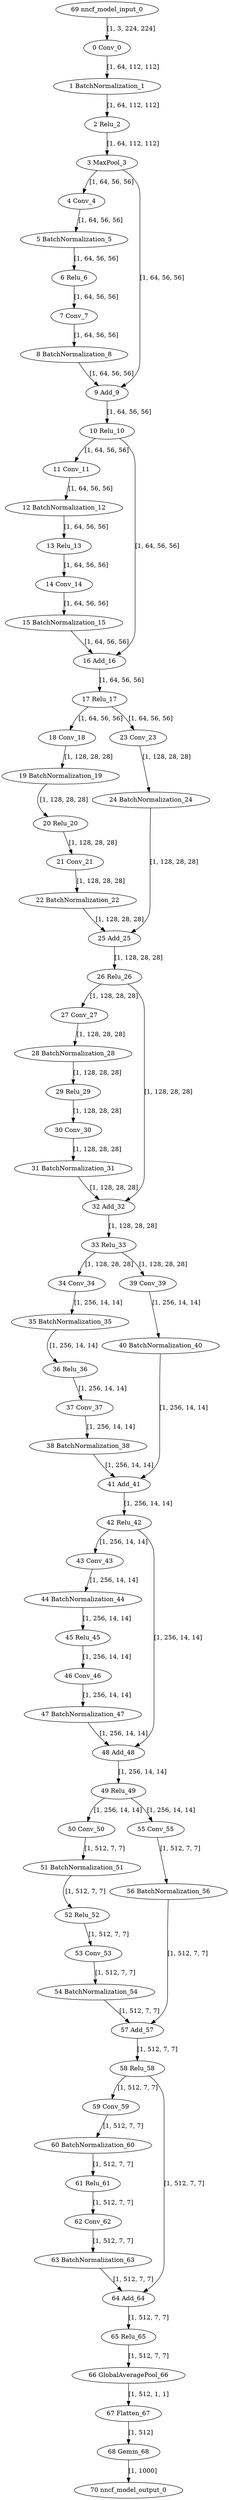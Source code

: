 strict digraph  {
"0 Conv_0" [id=0, type=Conv];
"1 BatchNormalization_1" [id=1, type=BatchNormalization];
"2 Relu_2" [id=2, type=Relu];
"3 MaxPool_3" [id=3, type=MaxPool];
"4 Conv_4" [id=4, type=Conv];
"5 BatchNormalization_5" [id=5, type=BatchNormalization];
"6 Relu_6" [id=6, type=Relu];
"7 Conv_7" [id=7, type=Conv];
"8 BatchNormalization_8" [id=8, type=BatchNormalization];
"9 Add_9" [id=9, type=Add];
"10 Relu_10" [id=10, type=Relu];
"11 Conv_11" [id=11, type=Conv];
"12 BatchNormalization_12" [id=12, type=BatchNormalization];
"13 Relu_13" [id=13, type=Relu];
"14 Conv_14" [id=14, type=Conv];
"15 BatchNormalization_15" [id=15, type=BatchNormalization];
"16 Add_16" [id=16, type=Add];
"17 Relu_17" [id=17, type=Relu];
"18 Conv_18" [id=18, type=Conv];
"19 BatchNormalization_19" [id=19, type=BatchNormalization];
"20 Relu_20" [id=20, type=Relu];
"21 Conv_21" [id=21, type=Conv];
"22 BatchNormalization_22" [id=22, type=BatchNormalization];
"23 Conv_23" [id=23, type=Conv];
"24 BatchNormalization_24" [id=24, type=BatchNormalization];
"25 Add_25" [id=25, type=Add];
"26 Relu_26" [id=26, type=Relu];
"27 Conv_27" [id=27, type=Conv];
"28 BatchNormalization_28" [id=28, type=BatchNormalization];
"29 Relu_29" [id=29, type=Relu];
"30 Conv_30" [id=30, type=Conv];
"31 BatchNormalization_31" [id=31, type=BatchNormalization];
"32 Add_32" [id=32, type=Add];
"33 Relu_33" [id=33, type=Relu];
"34 Conv_34" [id=34, type=Conv];
"35 BatchNormalization_35" [id=35, type=BatchNormalization];
"36 Relu_36" [id=36, type=Relu];
"37 Conv_37" [id=37, type=Conv];
"38 BatchNormalization_38" [id=38, type=BatchNormalization];
"39 Conv_39" [id=39, type=Conv];
"40 BatchNormalization_40" [id=40, type=BatchNormalization];
"41 Add_41" [id=41, type=Add];
"42 Relu_42" [id=42, type=Relu];
"43 Conv_43" [id=43, type=Conv];
"44 BatchNormalization_44" [id=44, type=BatchNormalization];
"45 Relu_45" [id=45, type=Relu];
"46 Conv_46" [id=46, type=Conv];
"47 BatchNormalization_47" [id=47, type=BatchNormalization];
"48 Add_48" [id=48, type=Add];
"49 Relu_49" [id=49, type=Relu];
"50 Conv_50" [id=50, type=Conv];
"51 BatchNormalization_51" [id=51, type=BatchNormalization];
"52 Relu_52" [id=52, type=Relu];
"53 Conv_53" [id=53, type=Conv];
"54 BatchNormalization_54" [id=54, type=BatchNormalization];
"55 Conv_55" [id=55, type=Conv];
"56 BatchNormalization_56" [id=56, type=BatchNormalization];
"57 Add_57" [id=57, type=Add];
"58 Relu_58" [id=58, type=Relu];
"59 Conv_59" [id=59, type=Conv];
"60 BatchNormalization_60" [id=60, type=BatchNormalization];
"61 Relu_61" [id=61, type=Relu];
"62 Conv_62" [id=62, type=Conv];
"63 BatchNormalization_63" [id=63, type=BatchNormalization];
"64 Add_64" [id=64, type=Add];
"65 Relu_65" [id=65, type=Relu];
"66 GlobalAveragePool_66" [id=66, type=GlobalAveragePool];
"67 Flatten_67" [id=67, type=Flatten];
"68 Gemm_68" [id=68, type=Gemm];
"69 nncf_model_input_0" [id=69, type=nncf_model_input];
"70 nncf_model_output_0" [id=70, type=nncf_model_output];
"0 Conv_0" -> "1 BatchNormalization_1"  [label="[1, 64, 112, 112]", style=solid];
"1 BatchNormalization_1" -> "2 Relu_2"  [label="[1, 64, 112, 112]", style=solid];
"2 Relu_2" -> "3 MaxPool_3"  [label="[1, 64, 112, 112]", style=solid];
"3 MaxPool_3" -> "4 Conv_4"  [label="[1, 64, 56, 56]", style=solid];
"3 MaxPool_3" -> "9 Add_9"  [label="[1, 64, 56, 56]", style=solid];
"4 Conv_4" -> "5 BatchNormalization_5"  [label="[1, 64, 56, 56]", style=solid];
"5 BatchNormalization_5" -> "6 Relu_6"  [label="[1, 64, 56, 56]", style=solid];
"6 Relu_6" -> "7 Conv_7"  [label="[1, 64, 56, 56]", style=solid];
"7 Conv_7" -> "8 BatchNormalization_8"  [label="[1, 64, 56, 56]", style=solid];
"8 BatchNormalization_8" -> "9 Add_9"  [label="[1, 64, 56, 56]", style=solid];
"9 Add_9" -> "10 Relu_10"  [label="[1, 64, 56, 56]", style=solid];
"10 Relu_10" -> "11 Conv_11"  [label="[1, 64, 56, 56]", style=solid];
"10 Relu_10" -> "16 Add_16"  [label="[1, 64, 56, 56]", style=solid];
"11 Conv_11" -> "12 BatchNormalization_12"  [label="[1, 64, 56, 56]", style=solid];
"12 BatchNormalization_12" -> "13 Relu_13"  [label="[1, 64, 56, 56]", style=solid];
"13 Relu_13" -> "14 Conv_14"  [label="[1, 64, 56, 56]", style=solid];
"14 Conv_14" -> "15 BatchNormalization_15"  [label="[1, 64, 56, 56]", style=solid];
"15 BatchNormalization_15" -> "16 Add_16"  [label="[1, 64, 56, 56]", style=solid];
"16 Add_16" -> "17 Relu_17"  [label="[1, 64, 56, 56]", style=solid];
"17 Relu_17" -> "18 Conv_18"  [label="[1, 64, 56, 56]", style=solid];
"17 Relu_17" -> "23 Conv_23"  [label="[1, 64, 56, 56]", style=solid];
"18 Conv_18" -> "19 BatchNormalization_19"  [label="[1, 128, 28, 28]", style=solid];
"19 BatchNormalization_19" -> "20 Relu_20"  [label="[1, 128, 28, 28]", style=solid];
"20 Relu_20" -> "21 Conv_21"  [label="[1, 128, 28, 28]", style=solid];
"21 Conv_21" -> "22 BatchNormalization_22"  [label="[1, 128, 28, 28]", style=solid];
"22 BatchNormalization_22" -> "25 Add_25"  [label="[1, 128, 28, 28]", style=solid];
"23 Conv_23" -> "24 BatchNormalization_24"  [label="[1, 128, 28, 28]", style=solid];
"24 BatchNormalization_24" -> "25 Add_25"  [label="[1, 128, 28, 28]", style=solid];
"25 Add_25" -> "26 Relu_26"  [label="[1, 128, 28, 28]", style=solid];
"26 Relu_26" -> "27 Conv_27"  [label="[1, 128, 28, 28]", style=solid];
"26 Relu_26" -> "32 Add_32"  [label="[1, 128, 28, 28]", style=solid];
"27 Conv_27" -> "28 BatchNormalization_28"  [label="[1, 128, 28, 28]", style=solid];
"28 BatchNormalization_28" -> "29 Relu_29"  [label="[1, 128, 28, 28]", style=solid];
"29 Relu_29" -> "30 Conv_30"  [label="[1, 128, 28, 28]", style=solid];
"30 Conv_30" -> "31 BatchNormalization_31"  [label="[1, 128, 28, 28]", style=solid];
"31 BatchNormalization_31" -> "32 Add_32"  [label="[1, 128, 28, 28]", style=solid];
"32 Add_32" -> "33 Relu_33"  [label="[1, 128, 28, 28]", style=solid];
"33 Relu_33" -> "34 Conv_34"  [label="[1, 128, 28, 28]", style=solid];
"33 Relu_33" -> "39 Conv_39"  [label="[1, 128, 28, 28]", style=solid];
"34 Conv_34" -> "35 BatchNormalization_35"  [label="[1, 256, 14, 14]", style=solid];
"35 BatchNormalization_35" -> "36 Relu_36"  [label="[1, 256, 14, 14]", style=solid];
"36 Relu_36" -> "37 Conv_37"  [label="[1, 256, 14, 14]", style=solid];
"37 Conv_37" -> "38 BatchNormalization_38"  [label="[1, 256, 14, 14]", style=solid];
"38 BatchNormalization_38" -> "41 Add_41"  [label="[1, 256, 14, 14]", style=solid];
"39 Conv_39" -> "40 BatchNormalization_40"  [label="[1, 256, 14, 14]", style=solid];
"40 BatchNormalization_40" -> "41 Add_41"  [label="[1, 256, 14, 14]", style=solid];
"41 Add_41" -> "42 Relu_42"  [label="[1, 256, 14, 14]", style=solid];
"42 Relu_42" -> "43 Conv_43"  [label="[1, 256, 14, 14]", style=solid];
"42 Relu_42" -> "48 Add_48"  [label="[1, 256, 14, 14]", style=solid];
"43 Conv_43" -> "44 BatchNormalization_44"  [label="[1, 256, 14, 14]", style=solid];
"44 BatchNormalization_44" -> "45 Relu_45"  [label="[1, 256, 14, 14]", style=solid];
"45 Relu_45" -> "46 Conv_46"  [label="[1, 256, 14, 14]", style=solid];
"46 Conv_46" -> "47 BatchNormalization_47"  [label="[1, 256, 14, 14]", style=solid];
"47 BatchNormalization_47" -> "48 Add_48"  [label="[1, 256, 14, 14]", style=solid];
"48 Add_48" -> "49 Relu_49"  [label="[1, 256, 14, 14]", style=solid];
"49 Relu_49" -> "50 Conv_50"  [label="[1, 256, 14, 14]", style=solid];
"49 Relu_49" -> "55 Conv_55"  [label="[1, 256, 14, 14]", style=solid];
"50 Conv_50" -> "51 BatchNormalization_51"  [label="[1, 512, 7, 7]", style=solid];
"51 BatchNormalization_51" -> "52 Relu_52"  [label="[1, 512, 7, 7]", style=solid];
"52 Relu_52" -> "53 Conv_53"  [label="[1, 512, 7, 7]", style=solid];
"53 Conv_53" -> "54 BatchNormalization_54"  [label="[1, 512, 7, 7]", style=solid];
"54 BatchNormalization_54" -> "57 Add_57"  [label="[1, 512, 7, 7]", style=solid];
"55 Conv_55" -> "56 BatchNormalization_56"  [label="[1, 512, 7, 7]", style=solid];
"56 BatchNormalization_56" -> "57 Add_57"  [label="[1, 512, 7, 7]", style=solid];
"57 Add_57" -> "58 Relu_58"  [label="[1, 512, 7, 7]", style=solid];
"58 Relu_58" -> "59 Conv_59"  [label="[1, 512, 7, 7]", style=solid];
"58 Relu_58" -> "64 Add_64"  [label="[1, 512, 7, 7]", style=solid];
"59 Conv_59" -> "60 BatchNormalization_60"  [label="[1, 512, 7, 7]", style=solid];
"60 BatchNormalization_60" -> "61 Relu_61"  [label="[1, 512, 7, 7]", style=solid];
"61 Relu_61" -> "62 Conv_62"  [label="[1, 512, 7, 7]", style=solid];
"62 Conv_62" -> "63 BatchNormalization_63"  [label="[1, 512, 7, 7]", style=solid];
"63 BatchNormalization_63" -> "64 Add_64"  [label="[1, 512, 7, 7]", style=solid];
"64 Add_64" -> "65 Relu_65"  [label="[1, 512, 7, 7]", style=solid];
"65 Relu_65" -> "66 GlobalAveragePool_66"  [label="[1, 512, 7, 7]", style=solid];
"66 GlobalAveragePool_66" -> "67 Flatten_67"  [label="[1, 512, 1, 1]", style=solid];
"67 Flatten_67" -> "68 Gemm_68"  [label="[1, 512]", style=solid];
"68 Gemm_68" -> "70 nncf_model_output_0"  [label="[1, 1000]", style=solid];
"69 nncf_model_input_0" -> "0 Conv_0"  [label="[1, 3, 224, 224]", style=solid];
}
